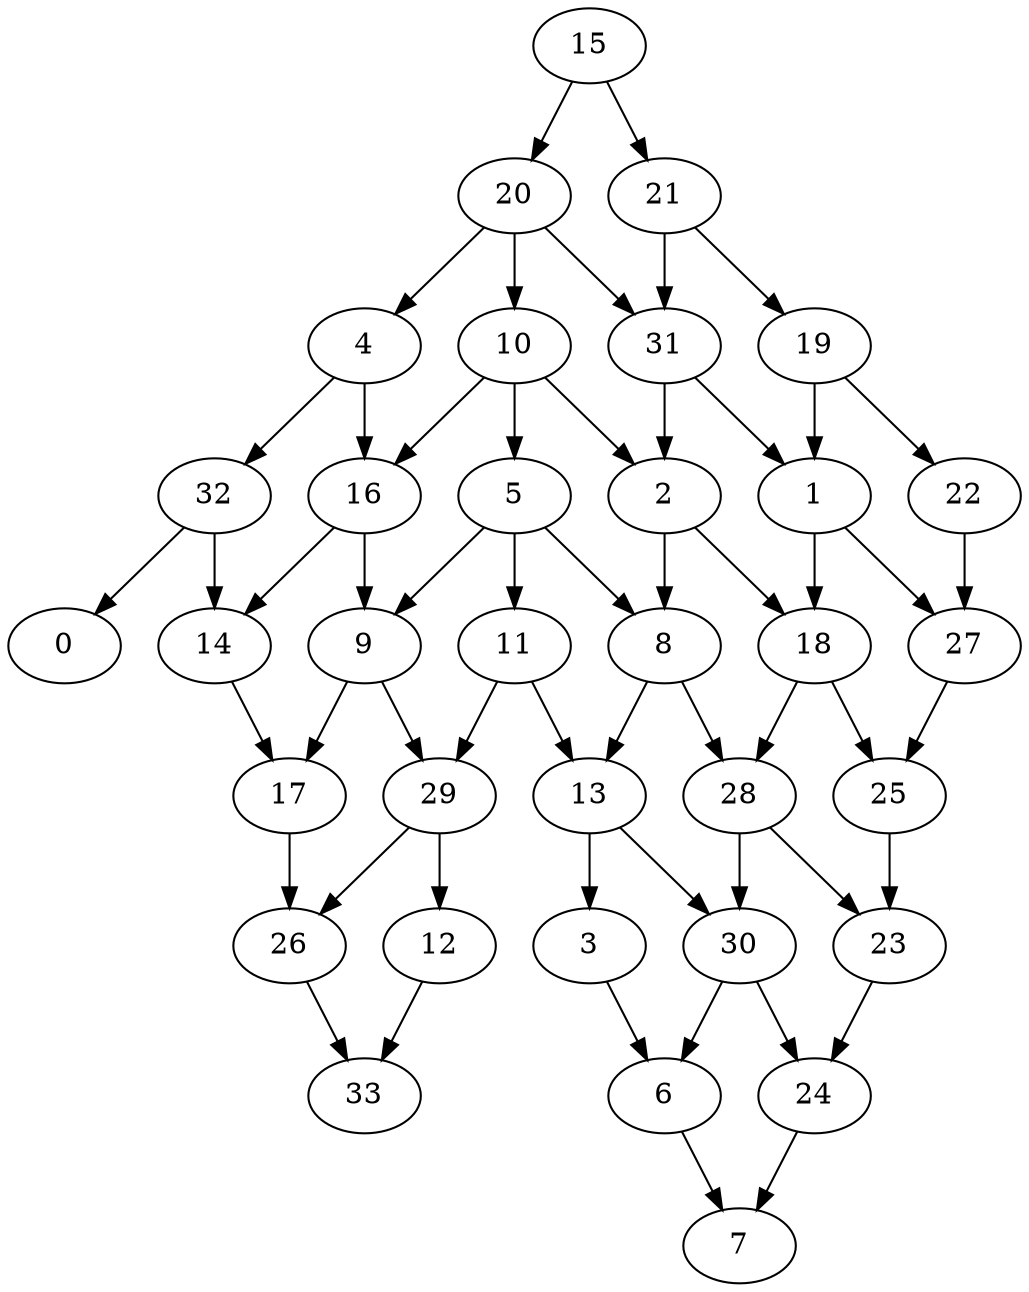 strict digraph "" {
	1 -> 18;
	1 -> 27;
	2 -> 8;
	2 -> 18;
	3 -> 6;
	4 -> 16;
	4 -> 32;
	5 -> 8;
	5 -> 9;
	5 -> 11;
	6 -> 7;
	8 -> 13;
	8 -> 28;
	9 -> 17;
	9 -> 29;
	10 -> 2;
	10 -> 5;
	10 -> 16;
	11 -> 13;
	11 -> 29;
	12 -> 33;
	13 -> 3;
	13 -> 30;
	14 -> 17;
	15 -> 20;
	15 -> 21;
	16 -> 9;
	16 -> 14;
	17 -> 26;
	18 -> 25;
	18 -> 28;
	19 -> 1;
	19 -> 22;
	20 -> 4;
	20 -> 10;
	20 -> 31;
	21 -> 19;
	21 -> 31;
	22 -> 27;
	23 -> 24;
	24 -> 7;
	25 -> 23;
	26 -> 33;
	27 -> 25;
	28 -> 23;
	28 -> 30;
	29 -> 12;
	29 -> 26;
	30 -> 6;
	30 -> 24;
	31 -> 1;
	31 -> 2;
	32 -> 0;
	32 -> 14;
}
